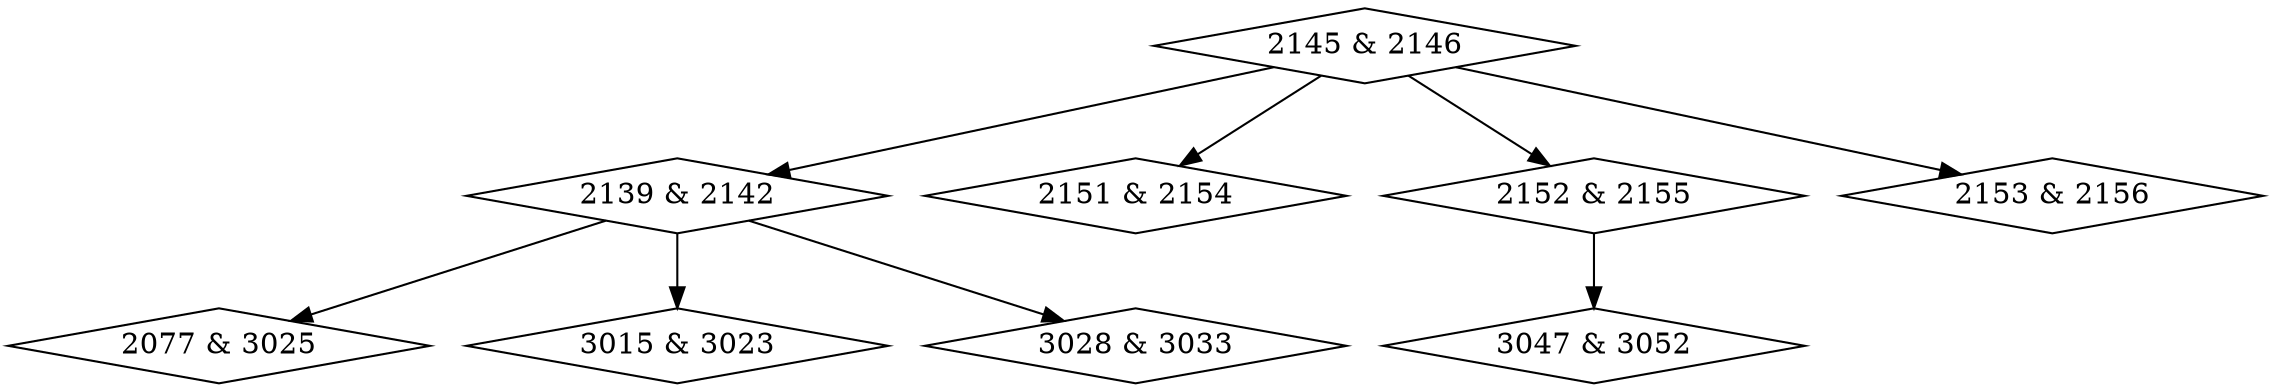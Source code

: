 digraph {
0 [label = "2077 & 3025", shape = diamond];
1 [label = "2139 & 2142", shape = diamond];
2 [label = "2145 & 2146", shape = diamond];
3 [label = "2151 & 2154", shape = diamond];
4 [label = "2152 & 2155", shape = diamond];
5 [label = "2153 & 2156", shape = diamond];
6 [label = "3015 & 3023", shape = diamond];
7 [label = "3028 & 3033", shape = diamond];
8 [label = "3047 & 3052", shape = diamond];
1->0;
1->6;
1->7;
2->1;
2->3;
2->4;
2->5;
4->8;
}
